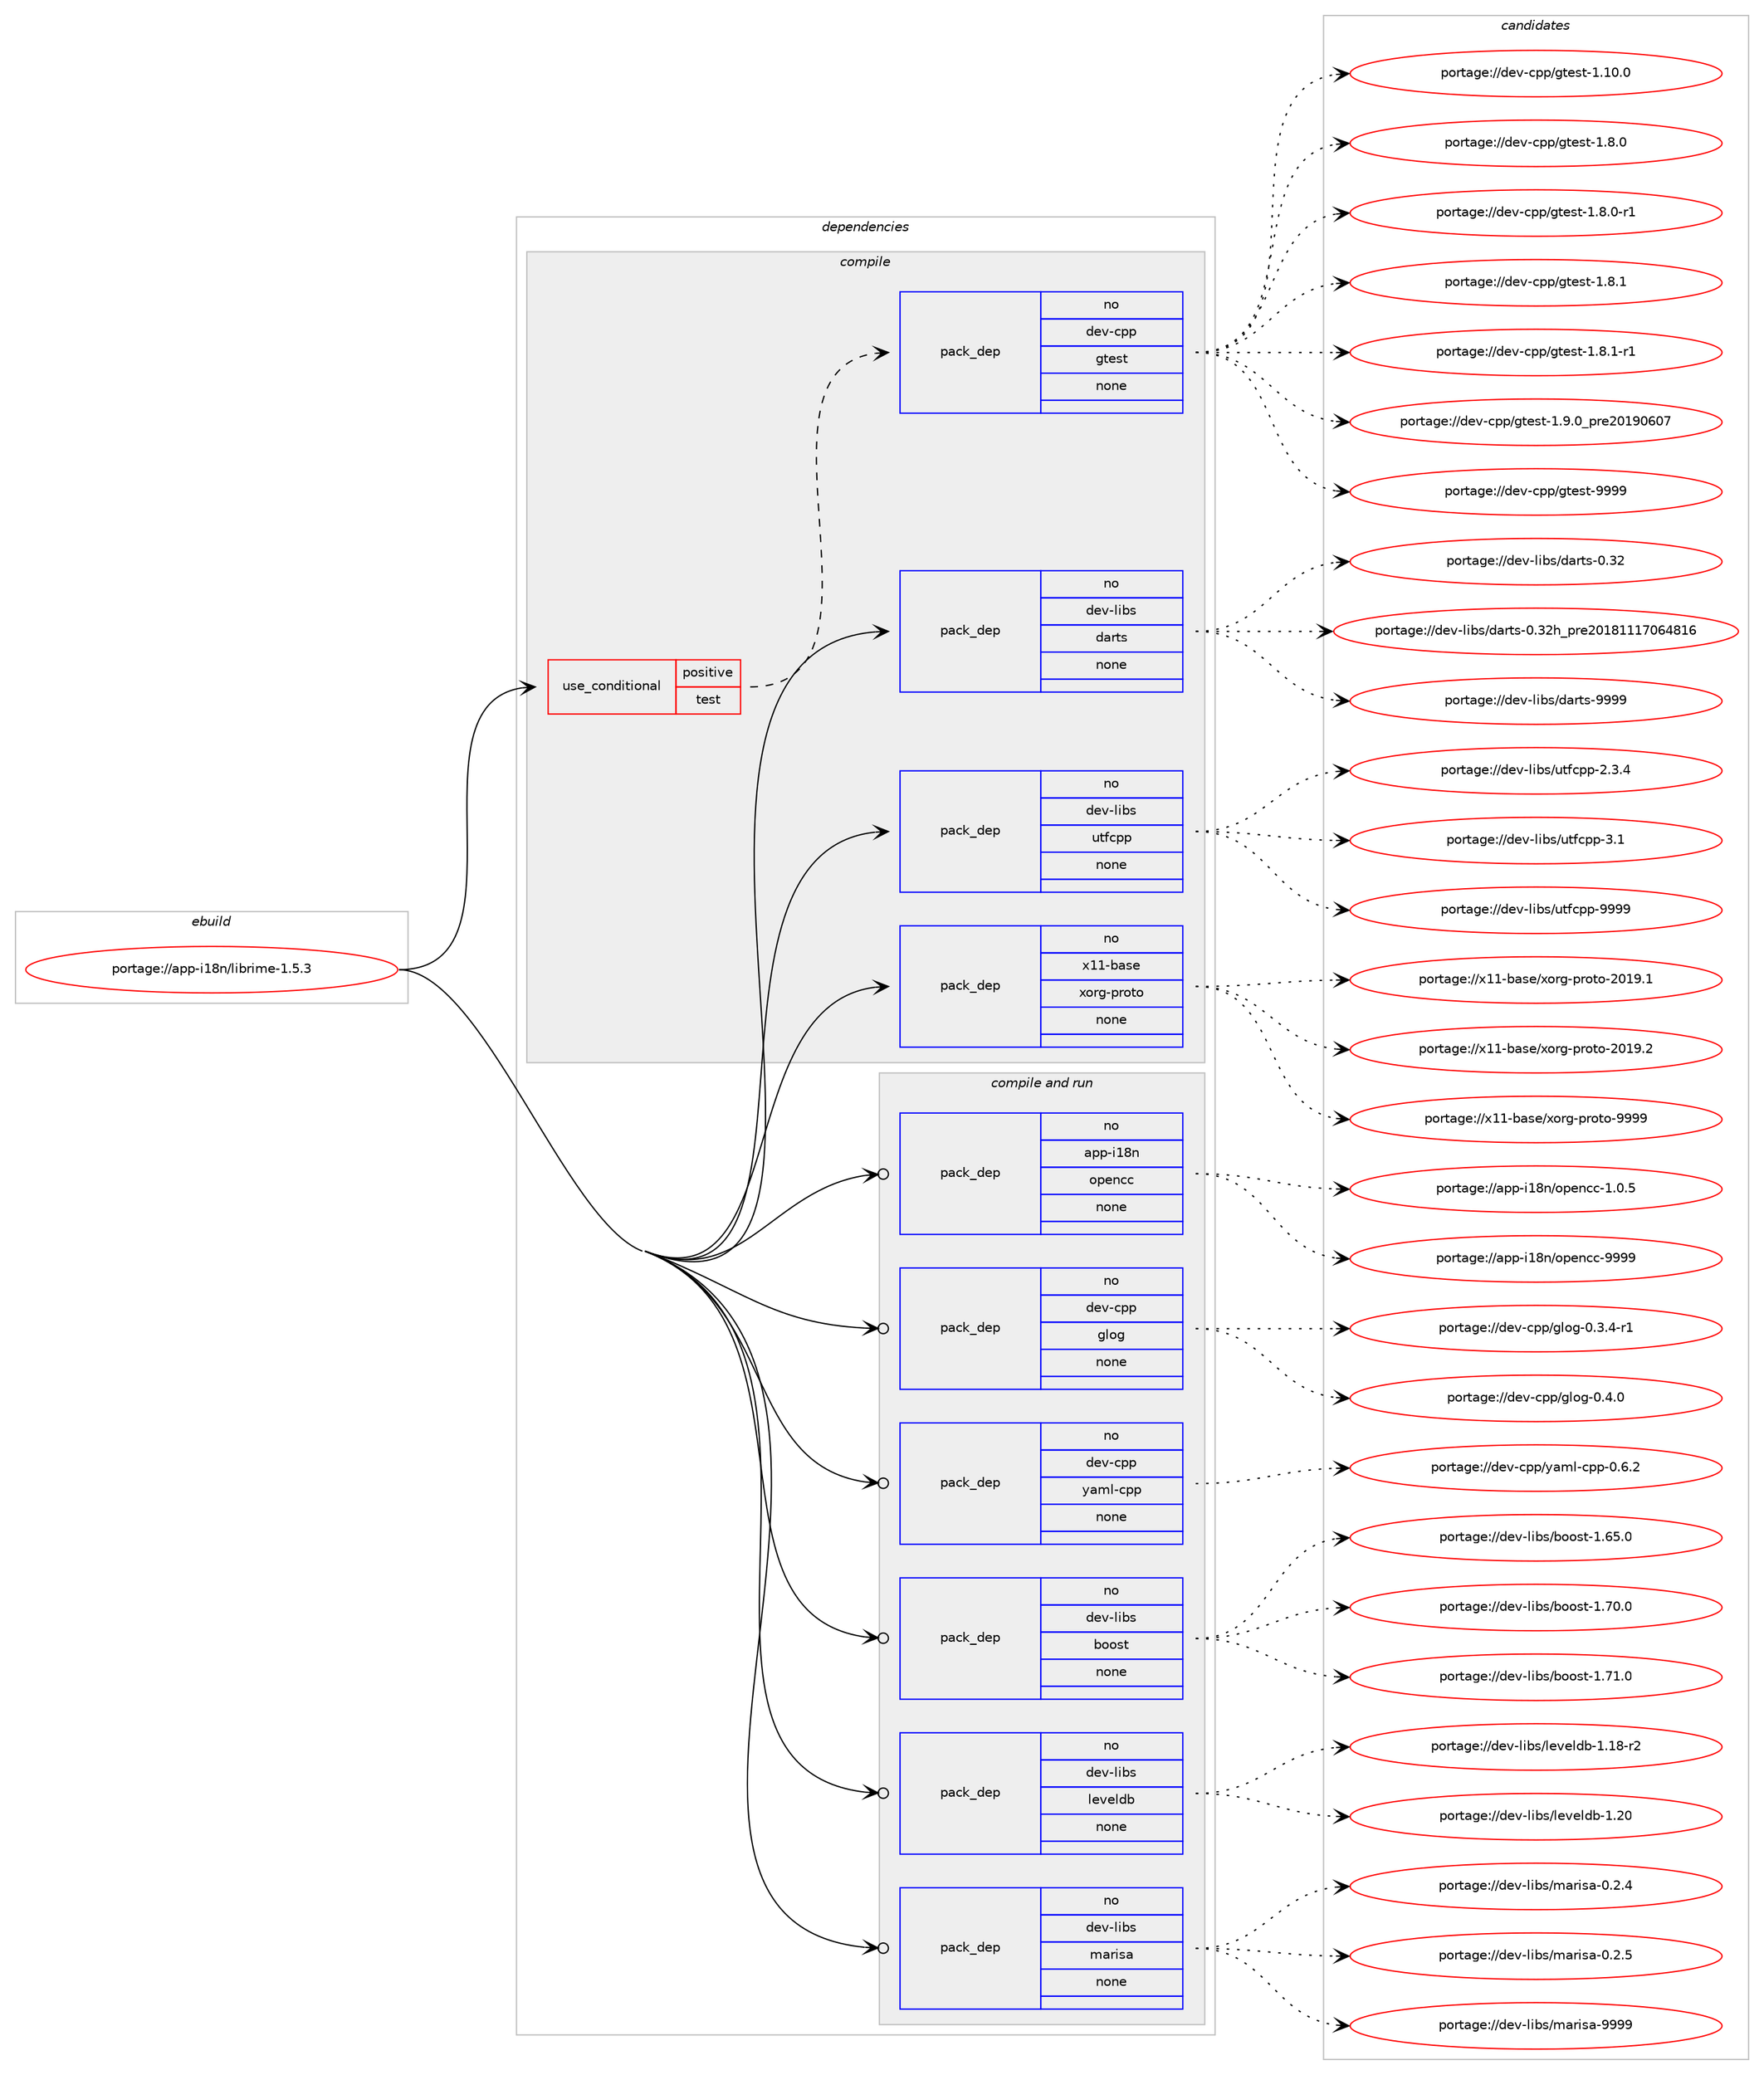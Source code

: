 digraph prolog {

# *************
# Graph options
# *************

newrank=true;
concentrate=true;
compound=true;
graph [rankdir=LR,fontname=Helvetica,fontsize=10,ranksep=1.5];#, ranksep=2.5, nodesep=0.2];
edge  [arrowhead=vee];
node  [fontname=Helvetica,fontsize=10];

# **********
# The ebuild
# **********

subgraph cluster_leftcol {
color=gray;
rank=same;
label=<<i>ebuild</i>>;
id [label="portage://app-i18n/librime-1.5.3", color=red, width=4, href="../app-i18n/librime-1.5.3.svg"];
}

# ****************
# The dependencies
# ****************

subgraph cluster_midcol {
color=gray;
label=<<i>dependencies</i>>;
subgraph cluster_compile {
fillcolor="#eeeeee";
style=filled;
label=<<i>compile</i>>;
subgraph cond7901 {
dependency30967 [label=<<TABLE BORDER="0" CELLBORDER="1" CELLSPACING="0" CELLPADDING="4"><TR><TD ROWSPAN="3" CELLPADDING="10">use_conditional</TD></TR><TR><TD>positive</TD></TR><TR><TD>test</TD></TR></TABLE>>, shape=none, color=red];
subgraph pack22592 {
dependency30968 [label=<<TABLE BORDER="0" CELLBORDER="1" CELLSPACING="0" CELLPADDING="4" WIDTH="220"><TR><TD ROWSPAN="6" CELLPADDING="30">pack_dep</TD></TR><TR><TD WIDTH="110">no</TD></TR><TR><TD>dev-cpp</TD></TR><TR><TD>gtest</TD></TR><TR><TD>none</TD></TR><TR><TD></TD></TR></TABLE>>, shape=none, color=blue];
}
dependency30967:e -> dependency30968:w [weight=20,style="dashed",arrowhead="vee"];
}
id:e -> dependency30967:w [weight=20,style="solid",arrowhead="vee"];
subgraph pack22593 {
dependency30969 [label=<<TABLE BORDER="0" CELLBORDER="1" CELLSPACING="0" CELLPADDING="4" WIDTH="220"><TR><TD ROWSPAN="6" CELLPADDING="30">pack_dep</TD></TR><TR><TD WIDTH="110">no</TD></TR><TR><TD>dev-libs</TD></TR><TR><TD>darts</TD></TR><TR><TD>none</TD></TR><TR><TD></TD></TR></TABLE>>, shape=none, color=blue];
}
id:e -> dependency30969:w [weight=20,style="solid",arrowhead="vee"];
subgraph pack22594 {
dependency30970 [label=<<TABLE BORDER="0" CELLBORDER="1" CELLSPACING="0" CELLPADDING="4" WIDTH="220"><TR><TD ROWSPAN="6" CELLPADDING="30">pack_dep</TD></TR><TR><TD WIDTH="110">no</TD></TR><TR><TD>dev-libs</TD></TR><TR><TD>utfcpp</TD></TR><TR><TD>none</TD></TR><TR><TD></TD></TR></TABLE>>, shape=none, color=blue];
}
id:e -> dependency30970:w [weight=20,style="solid",arrowhead="vee"];
subgraph pack22595 {
dependency30971 [label=<<TABLE BORDER="0" CELLBORDER="1" CELLSPACING="0" CELLPADDING="4" WIDTH="220"><TR><TD ROWSPAN="6" CELLPADDING="30">pack_dep</TD></TR><TR><TD WIDTH="110">no</TD></TR><TR><TD>x11-base</TD></TR><TR><TD>xorg-proto</TD></TR><TR><TD>none</TD></TR><TR><TD></TD></TR></TABLE>>, shape=none, color=blue];
}
id:e -> dependency30971:w [weight=20,style="solid",arrowhead="vee"];
}
subgraph cluster_compileandrun {
fillcolor="#eeeeee";
style=filled;
label=<<i>compile and run</i>>;
subgraph pack22596 {
dependency30972 [label=<<TABLE BORDER="0" CELLBORDER="1" CELLSPACING="0" CELLPADDING="4" WIDTH="220"><TR><TD ROWSPAN="6" CELLPADDING="30">pack_dep</TD></TR><TR><TD WIDTH="110">no</TD></TR><TR><TD>app-i18n</TD></TR><TR><TD>opencc</TD></TR><TR><TD>none</TD></TR><TR><TD></TD></TR></TABLE>>, shape=none, color=blue];
}
id:e -> dependency30972:w [weight=20,style="solid",arrowhead="odotvee"];
subgraph pack22597 {
dependency30973 [label=<<TABLE BORDER="0" CELLBORDER="1" CELLSPACING="0" CELLPADDING="4" WIDTH="220"><TR><TD ROWSPAN="6" CELLPADDING="30">pack_dep</TD></TR><TR><TD WIDTH="110">no</TD></TR><TR><TD>dev-cpp</TD></TR><TR><TD>glog</TD></TR><TR><TD>none</TD></TR><TR><TD></TD></TR></TABLE>>, shape=none, color=blue];
}
id:e -> dependency30973:w [weight=20,style="solid",arrowhead="odotvee"];
subgraph pack22598 {
dependency30974 [label=<<TABLE BORDER="0" CELLBORDER="1" CELLSPACING="0" CELLPADDING="4" WIDTH="220"><TR><TD ROWSPAN="6" CELLPADDING="30">pack_dep</TD></TR><TR><TD WIDTH="110">no</TD></TR><TR><TD>dev-cpp</TD></TR><TR><TD>yaml-cpp</TD></TR><TR><TD>none</TD></TR><TR><TD></TD></TR></TABLE>>, shape=none, color=blue];
}
id:e -> dependency30974:w [weight=20,style="solid",arrowhead="odotvee"];
subgraph pack22599 {
dependency30975 [label=<<TABLE BORDER="0" CELLBORDER="1" CELLSPACING="0" CELLPADDING="4" WIDTH="220"><TR><TD ROWSPAN="6" CELLPADDING="30">pack_dep</TD></TR><TR><TD WIDTH="110">no</TD></TR><TR><TD>dev-libs</TD></TR><TR><TD>boost</TD></TR><TR><TD>none</TD></TR><TR><TD></TD></TR></TABLE>>, shape=none, color=blue];
}
id:e -> dependency30975:w [weight=20,style="solid",arrowhead="odotvee"];
subgraph pack22600 {
dependency30976 [label=<<TABLE BORDER="0" CELLBORDER="1" CELLSPACING="0" CELLPADDING="4" WIDTH="220"><TR><TD ROWSPAN="6" CELLPADDING="30">pack_dep</TD></TR><TR><TD WIDTH="110">no</TD></TR><TR><TD>dev-libs</TD></TR><TR><TD>leveldb</TD></TR><TR><TD>none</TD></TR><TR><TD></TD></TR></TABLE>>, shape=none, color=blue];
}
id:e -> dependency30976:w [weight=20,style="solid",arrowhead="odotvee"];
subgraph pack22601 {
dependency30977 [label=<<TABLE BORDER="0" CELLBORDER="1" CELLSPACING="0" CELLPADDING="4" WIDTH="220"><TR><TD ROWSPAN="6" CELLPADDING="30">pack_dep</TD></TR><TR><TD WIDTH="110">no</TD></TR><TR><TD>dev-libs</TD></TR><TR><TD>marisa</TD></TR><TR><TD>none</TD></TR><TR><TD></TD></TR></TABLE>>, shape=none, color=blue];
}
id:e -> dependency30977:w [weight=20,style="solid",arrowhead="odotvee"];
}
subgraph cluster_run {
fillcolor="#eeeeee";
style=filled;
label=<<i>run</i>>;
}
}

# **************
# The candidates
# **************

subgraph cluster_choices {
rank=same;
color=gray;
label=<<i>candidates</i>>;

subgraph choice22592 {
color=black;
nodesep=1;
choiceportage10010111845991121124710311610111511645494649484648 [label="portage://dev-cpp/gtest-1.10.0", color=red, width=4,href="../dev-cpp/gtest-1.10.0.svg"];
choiceportage100101118459911211247103116101115116454946564648 [label="portage://dev-cpp/gtest-1.8.0", color=red, width=4,href="../dev-cpp/gtest-1.8.0.svg"];
choiceportage1001011184599112112471031161011151164549465646484511449 [label="portage://dev-cpp/gtest-1.8.0-r1", color=red, width=4,href="../dev-cpp/gtest-1.8.0-r1.svg"];
choiceportage100101118459911211247103116101115116454946564649 [label="portage://dev-cpp/gtest-1.8.1", color=red, width=4,href="../dev-cpp/gtest-1.8.1.svg"];
choiceportage1001011184599112112471031161011151164549465646494511449 [label="portage://dev-cpp/gtest-1.8.1-r1", color=red, width=4,href="../dev-cpp/gtest-1.8.1-r1.svg"];
choiceportage100101118459911211247103116101115116454946574648951121141015048495748544855 [label="portage://dev-cpp/gtest-1.9.0_pre20190607", color=red, width=4,href="../dev-cpp/gtest-1.9.0_pre20190607.svg"];
choiceportage1001011184599112112471031161011151164557575757 [label="portage://dev-cpp/gtest-9999", color=red, width=4,href="../dev-cpp/gtest-9999.svg"];
dependency30968:e -> choiceportage10010111845991121124710311610111511645494649484648:w [style=dotted,weight="100"];
dependency30968:e -> choiceportage100101118459911211247103116101115116454946564648:w [style=dotted,weight="100"];
dependency30968:e -> choiceportage1001011184599112112471031161011151164549465646484511449:w [style=dotted,weight="100"];
dependency30968:e -> choiceportage100101118459911211247103116101115116454946564649:w [style=dotted,weight="100"];
dependency30968:e -> choiceportage1001011184599112112471031161011151164549465646494511449:w [style=dotted,weight="100"];
dependency30968:e -> choiceportage100101118459911211247103116101115116454946574648951121141015048495748544855:w [style=dotted,weight="100"];
dependency30968:e -> choiceportage1001011184599112112471031161011151164557575757:w [style=dotted,weight="100"];
}
subgraph choice22593 {
color=black;
nodesep=1;
choiceportage100101118451081059811547100971141161154548465150 [label="portage://dev-libs/darts-0.32", color=red, width=4,href="../dev-libs/darts-0.32.svg"];
choiceportage100101118451081059811547100971141161154548465150104951121141015048495649494955485452564954 [label="portage://dev-libs/darts-0.32h_pre20181117064816", color=red, width=4,href="../dev-libs/darts-0.32h_pre20181117064816.svg"];
choiceportage100101118451081059811547100971141161154557575757 [label="portage://dev-libs/darts-9999", color=red, width=4,href="../dev-libs/darts-9999.svg"];
dependency30969:e -> choiceportage100101118451081059811547100971141161154548465150:w [style=dotted,weight="100"];
dependency30969:e -> choiceportage100101118451081059811547100971141161154548465150104951121141015048495649494955485452564954:w [style=dotted,weight="100"];
dependency30969:e -> choiceportage100101118451081059811547100971141161154557575757:w [style=dotted,weight="100"];
}
subgraph choice22594 {
color=black;
nodesep=1;
choiceportage10010111845108105981154711711610299112112455046514652 [label="portage://dev-libs/utfcpp-2.3.4", color=red, width=4,href="../dev-libs/utfcpp-2.3.4.svg"];
choiceportage1001011184510810598115471171161029911211245514649 [label="portage://dev-libs/utfcpp-3.1", color=red, width=4,href="../dev-libs/utfcpp-3.1.svg"];
choiceportage100101118451081059811547117116102991121124557575757 [label="portage://dev-libs/utfcpp-9999", color=red, width=4,href="../dev-libs/utfcpp-9999.svg"];
dependency30970:e -> choiceportage10010111845108105981154711711610299112112455046514652:w [style=dotted,weight="100"];
dependency30970:e -> choiceportage1001011184510810598115471171161029911211245514649:w [style=dotted,weight="100"];
dependency30970:e -> choiceportage100101118451081059811547117116102991121124557575757:w [style=dotted,weight="100"];
}
subgraph choice22595 {
color=black;
nodesep=1;
choiceportage1204949459897115101471201111141034511211411111611145504849574649 [label="portage://x11-base/xorg-proto-2019.1", color=red, width=4,href="../x11-base/xorg-proto-2019.1.svg"];
choiceportage1204949459897115101471201111141034511211411111611145504849574650 [label="portage://x11-base/xorg-proto-2019.2", color=red, width=4,href="../x11-base/xorg-proto-2019.2.svg"];
choiceportage120494945989711510147120111114103451121141111161114557575757 [label="portage://x11-base/xorg-proto-9999", color=red, width=4,href="../x11-base/xorg-proto-9999.svg"];
dependency30971:e -> choiceportage1204949459897115101471201111141034511211411111611145504849574649:w [style=dotted,weight="100"];
dependency30971:e -> choiceportage1204949459897115101471201111141034511211411111611145504849574650:w [style=dotted,weight="100"];
dependency30971:e -> choiceportage120494945989711510147120111114103451121141111161114557575757:w [style=dotted,weight="100"];
}
subgraph choice22596 {
color=black;
nodesep=1;
choiceportage97112112451054956110471111121011109999454946484653 [label="portage://app-i18n/opencc-1.0.5", color=red, width=4,href="../app-i18n/opencc-1.0.5.svg"];
choiceportage971121124510549561104711111210111099994557575757 [label="portage://app-i18n/opencc-9999", color=red, width=4,href="../app-i18n/opencc-9999.svg"];
dependency30972:e -> choiceportage97112112451054956110471111121011109999454946484653:w [style=dotted,weight="100"];
dependency30972:e -> choiceportage971121124510549561104711111210111099994557575757:w [style=dotted,weight="100"];
}
subgraph choice22597 {
color=black;
nodesep=1;
choiceportage1001011184599112112471031081111034548465146524511449 [label="portage://dev-cpp/glog-0.3.4-r1", color=red, width=4,href="../dev-cpp/glog-0.3.4-r1.svg"];
choiceportage100101118459911211247103108111103454846524648 [label="portage://dev-cpp/glog-0.4.0", color=red, width=4,href="../dev-cpp/glog-0.4.0.svg"];
dependency30973:e -> choiceportage1001011184599112112471031081111034548465146524511449:w [style=dotted,weight="100"];
dependency30973:e -> choiceportage100101118459911211247103108111103454846524648:w [style=dotted,weight="100"];
}
subgraph choice22598 {
color=black;
nodesep=1;
choiceportage100101118459911211247121971091084599112112454846544650 [label="portage://dev-cpp/yaml-cpp-0.6.2", color=red, width=4,href="../dev-cpp/yaml-cpp-0.6.2.svg"];
dependency30974:e -> choiceportage100101118459911211247121971091084599112112454846544650:w [style=dotted,weight="100"];
}
subgraph choice22599 {
color=black;
nodesep=1;
choiceportage1001011184510810598115479811111111511645494654534648 [label="portage://dev-libs/boost-1.65.0", color=red, width=4,href="../dev-libs/boost-1.65.0.svg"];
choiceportage1001011184510810598115479811111111511645494655484648 [label="portage://dev-libs/boost-1.70.0", color=red, width=4,href="../dev-libs/boost-1.70.0.svg"];
choiceportage1001011184510810598115479811111111511645494655494648 [label="portage://dev-libs/boost-1.71.0", color=red, width=4,href="../dev-libs/boost-1.71.0.svg"];
dependency30975:e -> choiceportage1001011184510810598115479811111111511645494654534648:w [style=dotted,weight="100"];
dependency30975:e -> choiceportage1001011184510810598115479811111111511645494655484648:w [style=dotted,weight="100"];
dependency30975:e -> choiceportage1001011184510810598115479811111111511645494655494648:w [style=dotted,weight="100"];
}
subgraph choice22600 {
color=black;
nodesep=1;
choiceportage1001011184510810598115471081011181011081009845494649564511450 [label="portage://dev-libs/leveldb-1.18-r2", color=red, width=4,href="../dev-libs/leveldb-1.18-r2.svg"];
choiceportage100101118451081059811547108101118101108100984549465048 [label="portage://dev-libs/leveldb-1.20", color=red, width=4,href="../dev-libs/leveldb-1.20.svg"];
dependency30976:e -> choiceportage1001011184510810598115471081011181011081009845494649564511450:w [style=dotted,weight="100"];
dependency30976:e -> choiceportage100101118451081059811547108101118101108100984549465048:w [style=dotted,weight="100"];
}
subgraph choice22601 {
color=black;
nodesep=1;
choiceportage1001011184510810598115471099711410511597454846504652 [label="portage://dev-libs/marisa-0.2.4", color=red, width=4,href="../dev-libs/marisa-0.2.4.svg"];
choiceportage1001011184510810598115471099711410511597454846504653 [label="portage://dev-libs/marisa-0.2.5", color=red, width=4,href="../dev-libs/marisa-0.2.5.svg"];
choiceportage10010111845108105981154710997114105115974557575757 [label="portage://dev-libs/marisa-9999", color=red, width=4,href="../dev-libs/marisa-9999.svg"];
dependency30977:e -> choiceportage1001011184510810598115471099711410511597454846504652:w [style=dotted,weight="100"];
dependency30977:e -> choiceportage1001011184510810598115471099711410511597454846504653:w [style=dotted,weight="100"];
dependency30977:e -> choiceportage10010111845108105981154710997114105115974557575757:w [style=dotted,weight="100"];
}
}

}
